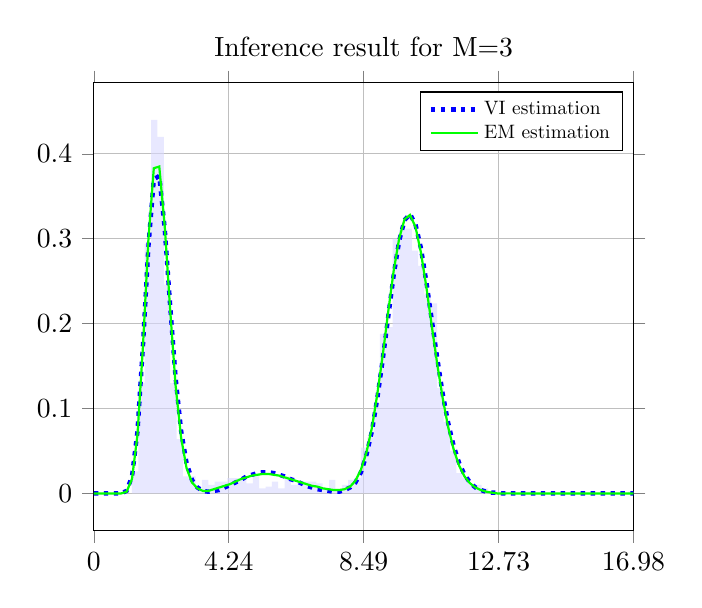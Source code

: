 \begin{tikzpicture}
\begin{axis}[legend style={nodes={scale=0.7, transform shape}}, legend cell align={left}, title={Inference result for M=3}, yticklabel style={/pgf/number format/fixed,
            /pgf/number format/precision=3}, grid={major}, yminorgrids={true}, tick align={outside}, xtick={0.0,4.244,8.488,12.732,16.975}, xmin={0.0}, xmax={16.975}, scaled y ticks={false}]
    \addplot[ybar interval, fill={blue!15}, forget plot, opacity={0.6}, draw={none}, bar width={5.0e-6}]
        table[row sep={\\}]
        {
            \\
            1.2  0.026  \\
            1.4  0.13  \\
            1.6  0.294  \\
            1.8  0.44  \\
            2.0  0.42  \\
            2.2  0.246  \\
            2.4  0.13  \\
            2.6  0.064  \\
            2.8  0.02  \\
            3.0  0.02  \\
            3.2  0.006  \\
            3.4  0.016  \\
            3.6  0.01  \\
            3.8  0.014  \\
            4.0  0.014  \\
            4.2  0.018  \\
            4.4  0.018  \\
            4.6  0.016  \\
            4.8  0.012  \\
            5.0  0.02  \\
            5.2  0.006  \\
            5.4  0.008  \\
            5.6  0.014  \\
            5.8  0.006  \\
            6.0  0.02  \\
            6.2  0.01  \\
            6.4  0.014  \\
            6.6  0.014  \\
            6.8  0.014  \\
            7.0  0.012  \\
            7.2  0.006  \\
            7.4  0.016  \\
            7.6  0.004  \\
            7.8  0.01  \\
            8.0  0.016  \\
            8.2  0.018  \\
            8.4  0.054  \\
            8.6  0.066  \\
            8.8  0.106  \\
            9.0  0.188  \\
            9.2  0.196  \\
            9.4  0.3  \\
            9.6  0.31  \\
            9.8  0.312  \\
            10.0  0.286  \\
            10.2  0.268  \\
            10.4  0.234  \\
            10.6  0.224  \\
            10.8  0.124  \\
            11.0  0.084  \\
            11.2  0.05  \\
            11.4  0.024  \\
            11.6  0.018  \\
            11.8  0.01  \\
            12.0  0.01  \\
            12.2  0.006  \\
            12.4  0.0  \\
            12.6  0.002  \\
            12.8  0.002  \\
            13.0  0.0  \\
            13.2  0.0  \\
            13.4  0.0  \\
            13.6  0.002  \\
            13.8  0.0  \\
            14.0  0.0  \\
            14.2  0.0  \\
            14.4  0.0  \\
            14.6  0.0  \\
            14.8  0.0  \\
            15.0  0.0  \\
            15.2  0.0  \\
            15.4  0.0  \\
            15.6  0.0  \\
            15.8  0.0  \\
            16.0  0.0  \\
            16.2  0.0  \\
            16.4  0.0  \\
            16.6  0.0  \\
            16.8  0.002  \\
            17.0  0.0  \\
        }
        ;
    \addplot[style={{ultra thick, dotted}}, color={blue}]
        table[row sep={\\}]
        {
            \\
            0.0  0.0  \\
            0.171  1.359e-19  \\
            0.343  2.706e-12  \\
            0.514  1.859e-8  \\
            0.686  4.888e-6  \\
            0.857  0.0  \\
            1.029  0.003  \\
            1.2  0.02  \\
            1.372  0.073  \\
            1.543  0.173  \\
            1.715  0.29  \\
            1.886  0.37  \\
            2.058  0.374  \\
            2.229  0.312  \\
            2.401  0.221  \\
            2.572  0.136  \\
            2.744  0.074  \\
            2.915  0.036  \\
            3.086  0.016  \\
            3.258  0.007  \\
            3.429  0.003  \\
            3.601  0.002  \\
            3.772  0.003  \\
            3.944  0.004  \\
            4.115  0.007  \\
            4.287  0.01  \\
            4.458  0.013  \\
            4.63  0.016  \\
            4.801  0.02  \\
            4.973  0.022  \\
            5.144  0.024  \\
            5.316  0.025  \\
            5.487  0.025  \\
            5.658  0.024  \\
            5.83  0.022  \\
            6.001  0.02  \\
            6.173  0.017  \\
            6.344  0.015  \\
            6.516  0.012  \\
            6.687  0.009  \\
            6.859  0.007  \\
            7.03  0.005  \\
            7.202  0.004  \\
            7.373  0.003  \\
            7.545  0.002  \\
            7.716  0.002  \\
            7.888  0.004  \\
            8.059  0.007  \\
            8.231  0.013  \\
            8.402  0.025  \\
            8.573  0.045  \\
            8.745  0.073  \\
            8.916  0.112  \\
            9.088  0.158  \\
            9.259  0.208  \\
            9.431  0.257  \\
            9.602  0.297  \\
            9.774  0.322  \\
            9.945  0.329  \\
            10.117  0.317  \\
            10.288  0.289  \\
            10.46  0.249  \\
            10.631  0.204  \\
            10.803  0.159  \\
            10.974  0.117  \\
            11.146  0.083  \\
            11.317  0.056  \\
            11.488  0.036  \\
            11.66  0.022  \\
            11.831  0.013  \\
            12.003  0.007  \\
            12.174  0.004  \\
            12.346  0.002  \\
            12.517  0.001  \\
            12.689  0.001  \\
            12.86  0.0  \\
            13.032  0.0  \\
            13.203  4.74e-5  \\
            13.375  2.004e-5  \\
            13.546  8.204e-6  \\
            13.718  3.254e-6  \\
            13.889  1.252e-6  \\
            14.06  4.673e-7  \\
            14.232  1.694e-7  \\
            14.403  5.97e-8  \\
            14.575  2.046e-8  \\
            14.746  6.823e-9  \\
            14.918  2.215e-9  \\
            15.089  7.01e-10  \\
            15.261  2.162e-10  \\
            15.432  6.506e-11  \\
            15.604  1.911e-11  \\
            15.775  5.48e-12  \\
            15.947  1.536e-12  \\
            16.118  4.207e-13  \\
            16.29  1.127e-13  \\
            16.461  2.954e-14  \\
            16.633  7.579e-15  \\
            16.804  1.905e-15  \\
            16.975  4.689e-16  \\
        }
        ;
    \addlegendentry {VI estimation}
    \addplot[style={{thick, solid}}, color={green}]
        table[row sep={\\}]
        {
            \\
            0.0  0.0  \\
            0.171  7.457e-21  \\
            0.343  4.862e-13  \\
            0.514  6.212e-9  \\
            0.686  2.408e-6  \\
            0.857  0.0  \\
            1.029  0.002  \\
            1.2  0.017  \\
            1.372  0.069  \\
            1.543  0.172  \\
            1.715  0.298  \\
            1.886  0.383  \\
            2.058  0.385  \\
            2.229  0.315  \\
            2.401  0.216  \\
            2.572  0.127  \\
            2.744  0.066  \\
            2.915  0.03  \\
            3.086  0.013  \\
            3.258  0.006  \\
            3.429  0.003  \\
            3.601  0.003  \\
            3.772  0.005  \\
            3.944  0.007  \\
            4.115  0.009  \\
            4.287  0.011  \\
            4.458  0.014  \\
            4.63  0.017  \\
            4.801  0.019  \\
            4.973  0.021  \\
            5.144  0.022  \\
            5.316  0.023  \\
            5.487  0.023  \\
            5.658  0.022  \\
            5.83  0.021  \\
            6.001  0.019  \\
            6.173  0.017  \\
            6.344  0.015  \\
            6.516  0.013  \\
            6.687  0.011  \\
            6.859  0.009  \\
            7.03  0.008  \\
            7.202  0.006  \\
            7.373  0.005  \\
            7.545  0.004  \\
            7.716  0.004  \\
            7.888  0.005  \\
            8.059  0.008  \\
            8.231  0.015  \\
            8.402  0.028  \\
            8.573  0.048  \\
            8.745  0.077  \\
            8.916  0.117  \\
            9.088  0.163  \\
            9.259  0.214  \\
            9.431  0.262  \\
            9.602  0.3  \\
            9.774  0.323  \\
            9.945  0.328  \\
            10.117  0.314  \\
            10.288  0.284  \\
            10.46  0.243  \\
            10.631  0.197  \\
            10.803  0.152  \\
            10.974  0.112  \\
            11.146  0.078  \\
            11.317  0.052  \\
            11.488  0.033  \\
            11.66  0.02  \\
            11.831  0.012  \\
            12.003  0.007  \\
            12.174  0.004  \\
            12.346  0.002  \\
            12.517  0.001  \\
            12.689  0.0  \\
            12.86  0.0  \\
            13.032  9.566e-5  \\
            13.203  4.155e-5  \\
            13.375  1.746e-5  \\
            13.546  7.104e-6  \\
            13.718  2.801e-6  \\
            13.889  1.071e-6  \\
            14.06  3.975e-7  \\
            14.232  1.433e-7  \\
            14.403  5.022e-8  \\
            14.575  1.712e-8  \\
            14.746  5.685e-9  \\
            14.918  1.841e-9  \\
            15.089  5.82e-10  \\
            15.261  1.802e-10  \\
            15.432  5.491e-11  \\
            15.604  1.659e-11  \\
            15.775  5.047e-12  \\
            15.947  1.583e-12  \\
            16.118  5.303e-13  \\
            16.29  1.964e-13  \\
            16.461  8.172e-14  \\
            16.633  3.771e-14  \\
            16.804  1.869e-14  \\
            16.975  9.652e-15  \\
        }
        ;
    \addlegendentry {EM estimation}
\end{axis}
\end{tikzpicture}
